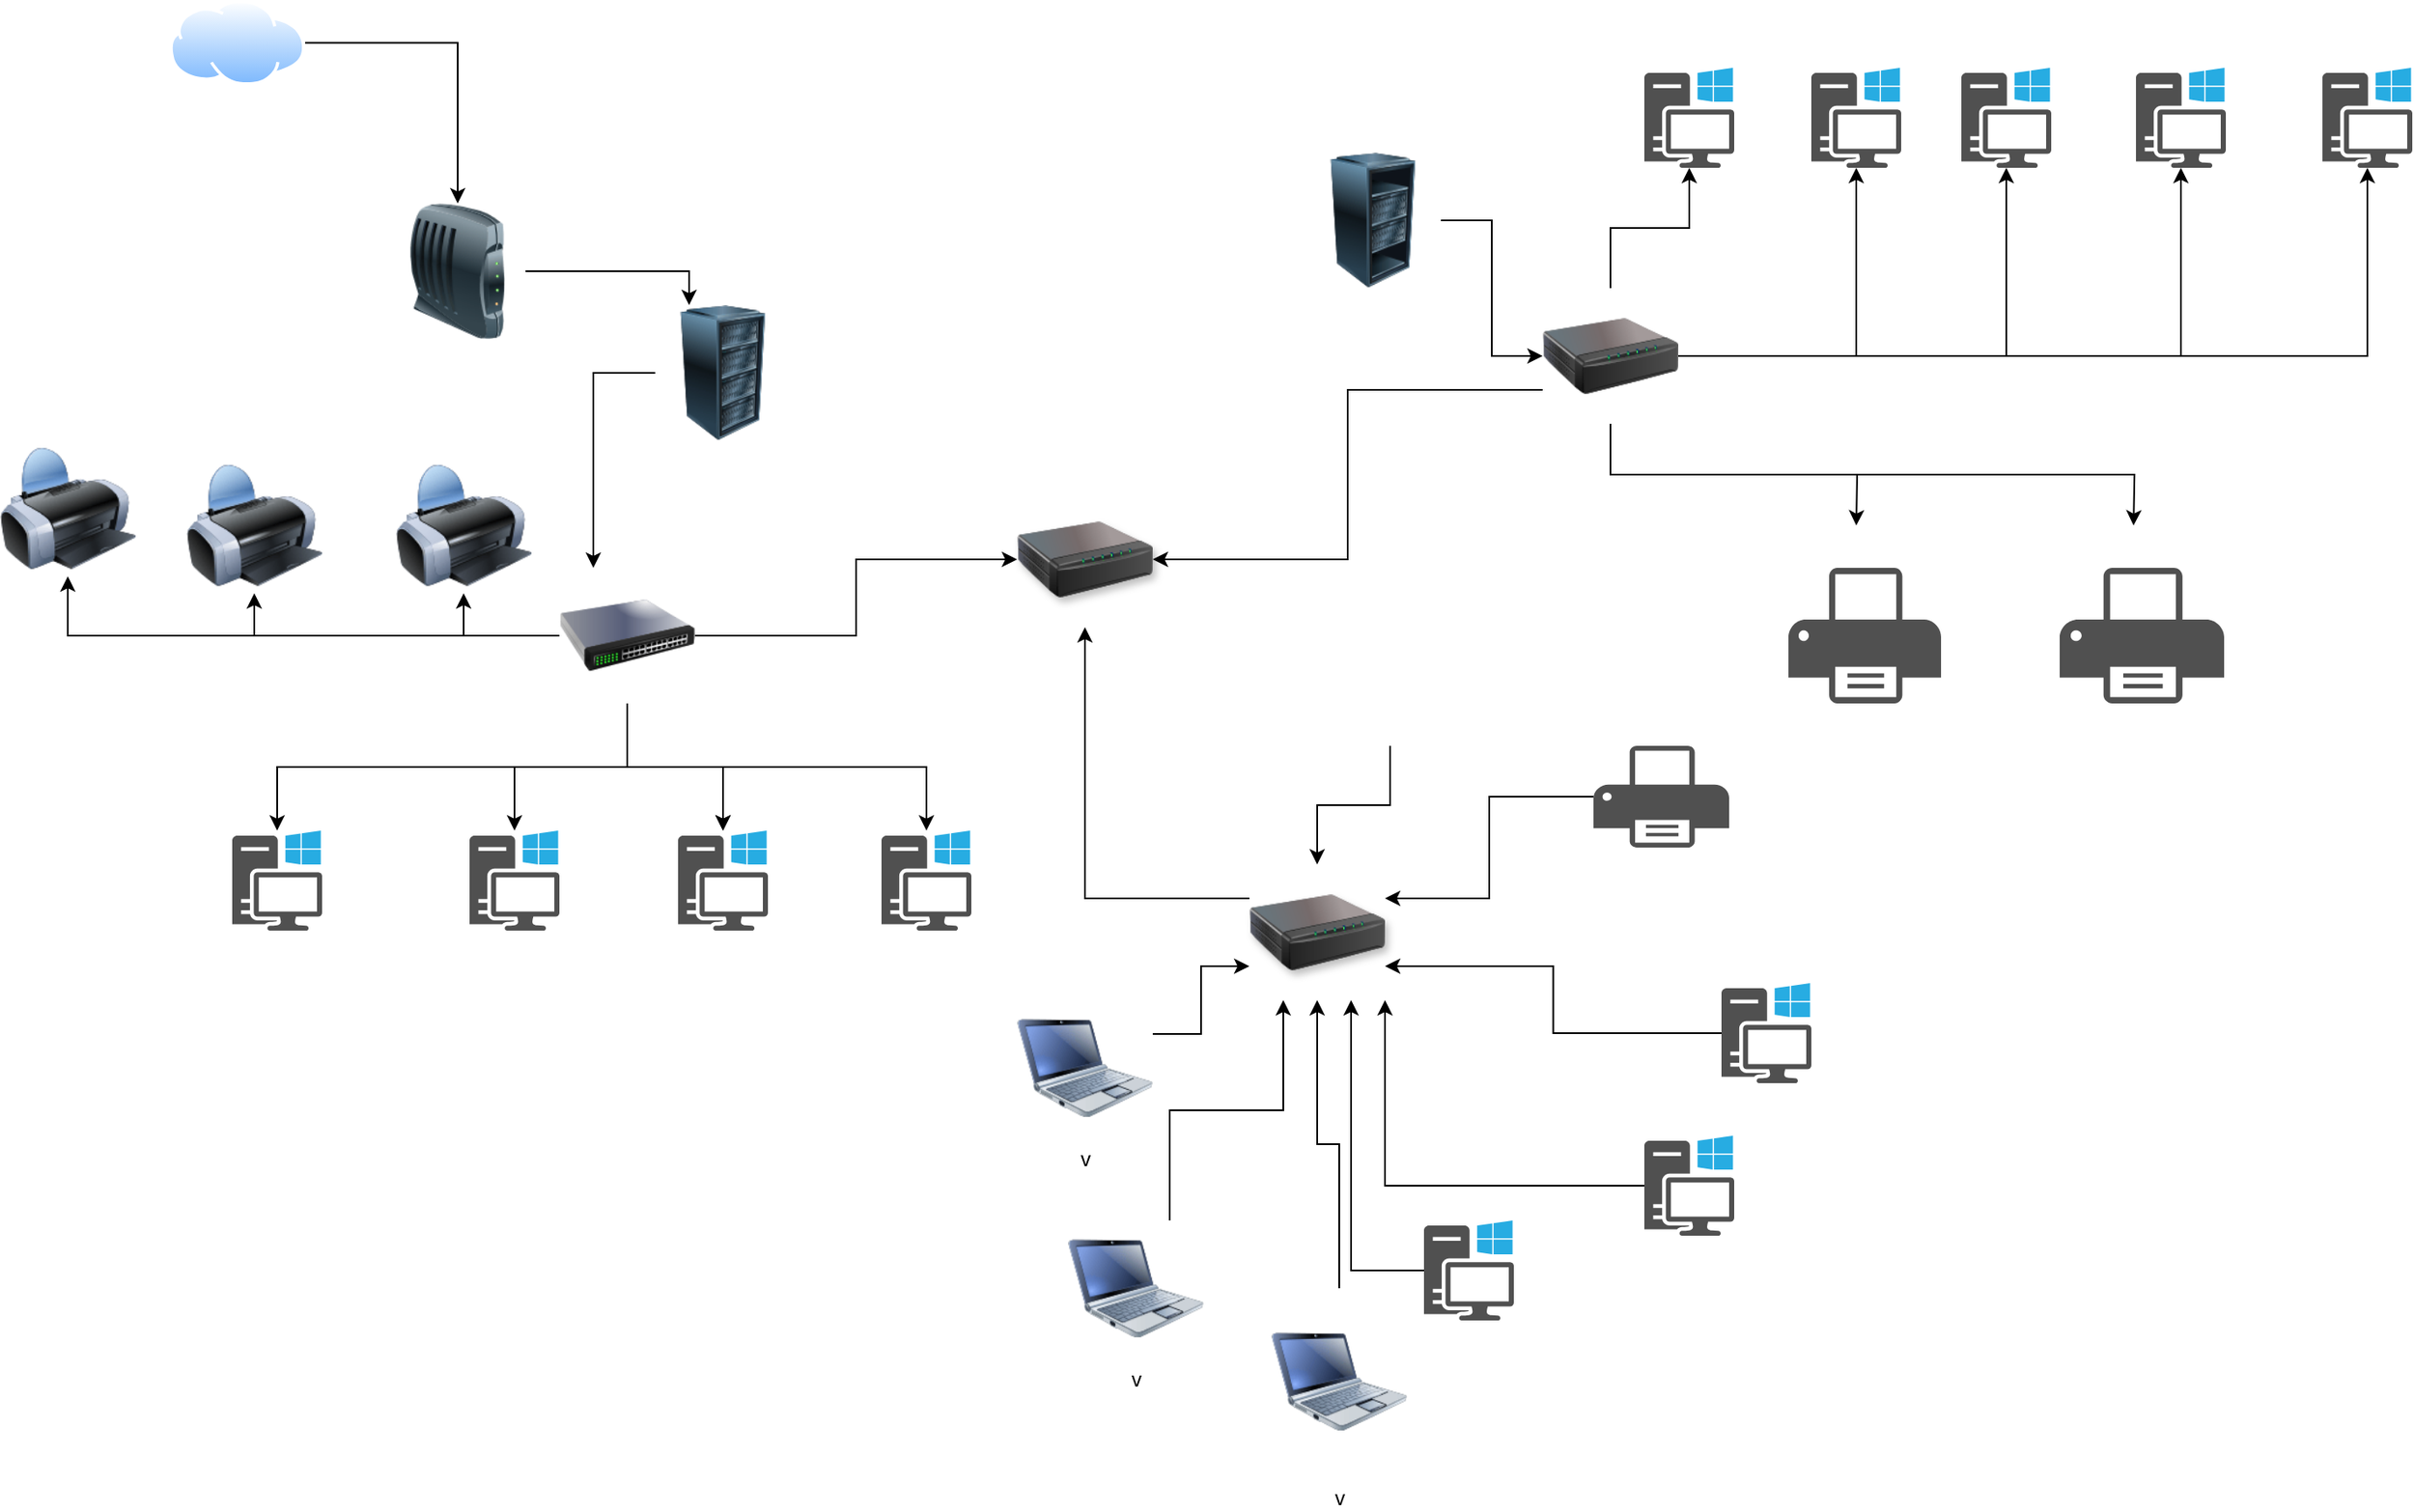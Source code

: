 <mxfile version="23.1.1" type="device">
  <diagram name="Página-1" id="FnXcEy9oX77HTSjjAbPD">
    <mxGraphModel dx="1500" dy="807" grid="1" gridSize="10" guides="1" tooltips="1" connect="1" arrows="1" fold="1" page="1" pageScale="1" pageWidth="827" pageHeight="1169" math="0" shadow="0">
      <root>
        <mxCell id="0" />
        <mxCell id="1" parent="0" />
        <mxCell id="H92qAV2mX9yL8JqTNqup-61" style="edgeStyle=orthogonalEdgeStyle;rounded=0;orthogonalLoop=1;jettySize=auto;html=1;exitX=1;exitY=0.5;exitDx=0;exitDy=0;" edge="1" parent="1" source="H92qAV2mX9yL8JqTNqup-21" target="H92qAV2mX9yL8JqTNqup-22">
          <mxGeometry relative="1" as="geometry" />
        </mxCell>
        <mxCell id="H92qAV2mX9yL8JqTNqup-21" value="" style="image;aspect=fixed;perimeter=ellipsePerimeter;html=1;align=center;shadow=0;dashed=0;spacingTop=3;image=img/lib/active_directory/internet_cloud.svg;" vertex="1" parent="1">
          <mxGeometry x="110" y="170" width="80" height="50.4" as="geometry" />
        </mxCell>
        <mxCell id="H92qAV2mX9yL8JqTNqup-45" style="edgeStyle=orthogonalEdgeStyle;rounded=0;orthogonalLoop=1;jettySize=auto;html=1;exitX=1;exitY=0.5;exitDx=0;exitDy=0;entryX=0.25;entryY=0;entryDx=0;entryDy=0;" edge="1" parent="1" source="H92qAV2mX9yL8JqTNqup-22" target="H92qAV2mX9yL8JqTNqup-24">
          <mxGeometry relative="1" as="geometry" />
        </mxCell>
        <mxCell id="H92qAV2mX9yL8JqTNqup-22" value="" style="image;html=1;image=img/lib/clip_art/networking/Modem_128x128.png" vertex="1" parent="1">
          <mxGeometry x="240" y="290" width="80" height="80" as="geometry" />
        </mxCell>
        <mxCell id="H92qAV2mX9yL8JqTNqup-85" style="edgeStyle=orthogonalEdgeStyle;rounded=0;orthogonalLoop=1;jettySize=auto;html=1;exitX=0;exitY=0.5;exitDx=0;exitDy=0;entryX=0.25;entryY=0;entryDx=0;entryDy=0;" edge="1" parent="1" source="H92qAV2mX9yL8JqTNqup-24" target="H92qAV2mX9yL8JqTNqup-28">
          <mxGeometry relative="1" as="geometry" />
        </mxCell>
        <mxCell id="H92qAV2mX9yL8JqTNqup-24" value="" style="image;html=1;image=img/lib/clip_art/computers/Server_Rack_128x128.png" vertex="1" parent="1">
          <mxGeometry x="396.5" y="350" width="80" height="80" as="geometry" />
        </mxCell>
        <mxCell id="H92qAV2mX9yL8JqTNqup-47" style="edgeStyle=orthogonalEdgeStyle;rounded=0;orthogonalLoop=1;jettySize=auto;html=1;exitX=0;exitY=0.5;exitDx=0;exitDy=0;entryX=0.5;entryY=1;entryDx=0;entryDy=0;" edge="1" parent="1" source="H92qAV2mX9yL8JqTNqup-28" target="H92qAV2mX9yL8JqTNqup-34">
          <mxGeometry relative="1" as="geometry" />
        </mxCell>
        <mxCell id="H92qAV2mX9yL8JqTNqup-48" style="edgeStyle=orthogonalEdgeStyle;rounded=0;orthogonalLoop=1;jettySize=auto;html=1;exitX=0;exitY=0.5;exitDx=0;exitDy=0;entryX=0.5;entryY=1;entryDx=0;entryDy=0;" edge="1" parent="1" source="H92qAV2mX9yL8JqTNqup-28" target="H92qAV2mX9yL8JqTNqup-35">
          <mxGeometry relative="1" as="geometry" />
        </mxCell>
        <mxCell id="H92qAV2mX9yL8JqTNqup-49" style="edgeStyle=orthogonalEdgeStyle;rounded=0;orthogonalLoop=1;jettySize=auto;html=1;exitX=0;exitY=0.5;exitDx=0;exitDy=0;entryX=0.5;entryY=1;entryDx=0;entryDy=0;" edge="1" parent="1" source="H92qAV2mX9yL8JqTNqup-28" target="H92qAV2mX9yL8JqTNqup-46">
          <mxGeometry relative="1" as="geometry" />
        </mxCell>
        <mxCell id="H92qAV2mX9yL8JqTNqup-53" style="edgeStyle=orthogonalEdgeStyle;rounded=0;orthogonalLoop=1;jettySize=auto;html=1;exitX=0.5;exitY=1;exitDx=0;exitDy=0;" edge="1" parent="1" source="H92qAV2mX9yL8JqTNqup-28" target="H92qAV2mX9yL8JqTNqup-41">
          <mxGeometry relative="1" as="geometry" />
        </mxCell>
        <mxCell id="H92qAV2mX9yL8JqTNqup-54" style="edgeStyle=orthogonalEdgeStyle;rounded=0;orthogonalLoop=1;jettySize=auto;html=1;exitX=0.5;exitY=1;exitDx=0;exitDy=0;" edge="1" parent="1" source="H92qAV2mX9yL8JqTNqup-28" target="H92qAV2mX9yL8JqTNqup-42">
          <mxGeometry relative="1" as="geometry" />
        </mxCell>
        <mxCell id="H92qAV2mX9yL8JqTNqup-55" style="edgeStyle=orthogonalEdgeStyle;rounded=0;orthogonalLoop=1;jettySize=auto;html=1;exitX=0.5;exitY=1;exitDx=0;exitDy=0;" edge="1" parent="1" source="H92qAV2mX9yL8JqTNqup-28" target="H92qAV2mX9yL8JqTNqup-43">
          <mxGeometry relative="1" as="geometry" />
        </mxCell>
        <mxCell id="H92qAV2mX9yL8JqTNqup-59" style="edgeStyle=orthogonalEdgeStyle;rounded=0;orthogonalLoop=1;jettySize=auto;html=1;exitX=0.5;exitY=1;exitDx=0;exitDy=0;" edge="1" parent="1" source="H92qAV2mX9yL8JqTNqup-28" target="H92qAV2mX9yL8JqTNqup-44">
          <mxGeometry relative="1" as="geometry" />
        </mxCell>
        <mxCell id="H92qAV2mX9yL8JqTNqup-107" style="edgeStyle=orthogonalEdgeStyle;rounded=0;orthogonalLoop=1;jettySize=auto;html=1;exitX=1;exitY=0.5;exitDx=0;exitDy=0;entryX=0;entryY=0.5;entryDx=0;entryDy=0;" edge="1" parent="1" source="H92qAV2mX9yL8JqTNqup-28" target="H92qAV2mX9yL8JqTNqup-89">
          <mxGeometry relative="1" as="geometry" />
        </mxCell>
        <mxCell id="H92qAV2mX9yL8JqTNqup-28" value="" style="image;html=1;image=img/lib/clip_art/networking/Switch_128x128.png" vertex="1" parent="1">
          <mxGeometry x="340" y="505" width="80" height="80" as="geometry" />
        </mxCell>
        <mxCell id="H92qAV2mX9yL8JqTNqup-91" style="edgeStyle=orthogonalEdgeStyle;rounded=0;orthogonalLoop=1;jettySize=auto;html=1;exitX=0.25;exitY=1;exitDx=0;exitDy=0;entryX=0.5;entryY=0;entryDx=0;entryDy=0;" edge="1" parent="1" source="H92qAV2mX9yL8JqTNqup-31" target="H92qAV2mX9yL8JqTNqup-90">
          <mxGeometry relative="1" as="geometry" />
        </mxCell>
        <mxCell id="H92qAV2mX9yL8JqTNqup-31" value="" style="shape=image;html=1;verticalAlign=top;verticalLabelPosition=bottom;labelBackgroundColor=#ffffff;imageAspect=0;aspect=fixed;image=https://cdn4.iconfinder.com/data/icons/ios-web-user-interface-multi-circle-flat-vol-2/512/Archive_archives_files_hosting_database_server_storage-128.png" vertex="1" parent="1">
          <mxGeometry x="810" y="530" width="80" height="80" as="geometry" />
        </mxCell>
        <mxCell id="H92qAV2mX9yL8JqTNqup-34" value="" style="image;html=1;image=img/lib/clip_art/computers/Printer_128x128.png" vertex="1" parent="1">
          <mxGeometry x="10" y="430" width="80" height="80" as="geometry" />
        </mxCell>
        <mxCell id="H92qAV2mX9yL8JqTNqup-35" value="" style="image;html=1;image=img/lib/clip_art/computers/Printer_128x128.png" vertex="1" parent="1">
          <mxGeometry x="120" y="440" width="80" height="80" as="geometry" />
        </mxCell>
        <mxCell id="H92qAV2mX9yL8JqTNqup-41" value="" style="sketch=0;pointerEvents=1;shadow=0;dashed=0;html=1;strokeColor=none;fillColor=#505050;labelPosition=center;verticalLabelPosition=bottom;verticalAlign=top;outlineConnect=0;align=center;shape=mxgraph.office.devices.workstation_pc;" vertex="1" parent="1">
          <mxGeometry x="147" y="660" width="53" height="59" as="geometry" />
        </mxCell>
        <mxCell id="H92qAV2mX9yL8JqTNqup-42" value="" style="sketch=0;pointerEvents=1;shadow=0;dashed=0;html=1;strokeColor=none;fillColor=#505050;labelPosition=center;verticalLabelPosition=bottom;verticalAlign=top;outlineConnect=0;align=center;shape=mxgraph.office.devices.workstation_pc;" vertex="1" parent="1">
          <mxGeometry x="287" y="660" width="53" height="59" as="geometry" />
        </mxCell>
        <mxCell id="H92qAV2mX9yL8JqTNqup-44" value="" style="sketch=0;pointerEvents=1;shadow=0;dashed=0;html=1;strokeColor=none;fillColor=#505050;labelPosition=center;verticalLabelPosition=bottom;verticalAlign=top;outlineConnect=0;align=center;shape=mxgraph.office.devices.workstation_pc;" vertex="1" parent="1">
          <mxGeometry x="530" y="660" width="53" height="59" as="geometry" />
        </mxCell>
        <mxCell id="H92qAV2mX9yL8JqTNqup-46" value="" style="image;html=1;image=img/lib/clip_art/computers/Printer_128x128.png" vertex="1" parent="1">
          <mxGeometry x="243.5" y="440" width="80" height="80" as="geometry" />
        </mxCell>
        <mxCell id="H92qAV2mX9yL8JqTNqup-76" style="edgeStyle=orthogonalEdgeStyle;rounded=0;orthogonalLoop=1;jettySize=auto;html=1;exitX=0.5;exitY=1;exitDx=0;exitDy=0;" edge="1" parent="1" source="H92qAV2mX9yL8JqTNqup-57">
          <mxGeometry relative="1" as="geometry">
            <mxPoint x="1268.571" y="480" as="targetPoint" />
          </mxGeometry>
        </mxCell>
        <mxCell id="H92qAV2mX9yL8JqTNqup-77" style="edgeStyle=orthogonalEdgeStyle;rounded=0;orthogonalLoop=1;jettySize=auto;html=1;exitX=0.5;exitY=1;exitDx=0;exitDy=0;" edge="1" parent="1" source="H92qAV2mX9yL8JqTNqup-57">
          <mxGeometry relative="1" as="geometry">
            <mxPoint x="1105" y="480" as="targetPoint" />
          </mxGeometry>
        </mxCell>
        <mxCell id="H92qAV2mX9yL8JqTNqup-78" style="edgeStyle=orthogonalEdgeStyle;rounded=0;orthogonalLoop=1;jettySize=auto;html=1;exitX=1;exitY=0.5;exitDx=0;exitDy=0;" edge="1" parent="1" source="H92qAV2mX9yL8JqTNqup-57" target="H92qAV2mX9yL8JqTNqup-65">
          <mxGeometry relative="1" as="geometry" />
        </mxCell>
        <mxCell id="H92qAV2mX9yL8JqTNqup-79" style="edgeStyle=orthogonalEdgeStyle;rounded=0;orthogonalLoop=1;jettySize=auto;html=1;exitX=1;exitY=0.5;exitDx=0;exitDy=0;" edge="1" parent="1" source="H92qAV2mX9yL8JqTNqup-57" target="H92qAV2mX9yL8JqTNqup-66">
          <mxGeometry relative="1" as="geometry" />
        </mxCell>
        <mxCell id="H92qAV2mX9yL8JqTNqup-80" style="edgeStyle=orthogonalEdgeStyle;rounded=0;orthogonalLoop=1;jettySize=auto;html=1;exitX=1;exitY=0.5;exitDx=0;exitDy=0;" edge="1" parent="1" source="H92qAV2mX9yL8JqTNqup-57" target="H92qAV2mX9yL8JqTNqup-70">
          <mxGeometry relative="1" as="geometry" />
        </mxCell>
        <mxCell id="H92qAV2mX9yL8JqTNqup-81" style="edgeStyle=orthogonalEdgeStyle;rounded=0;orthogonalLoop=1;jettySize=auto;html=1;exitX=1;exitY=0.5;exitDx=0;exitDy=0;" edge="1" parent="1" source="H92qAV2mX9yL8JqTNqup-57" target="H92qAV2mX9yL8JqTNqup-69">
          <mxGeometry relative="1" as="geometry" />
        </mxCell>
        <mxCell id="H92qAV2mX9yL8JqTNqup-83" style="edgeStyle=orthogonalEdgeStyle;rounded=0;orthogonalLoop=1;jettySize=auto;html=1;exitX=0.5;exitY=0;exitDx=0;exitDy=0;" edge="1" parent="1" source="H92qAV2mX9yL8JqTNqup-57" target="H92qAV2mX9yL8JqTNqup-67">
          <mxGeometry relative="1" as="geometry" />
        </mxCell>
        <mxCell id="H92qAV2mX9yL8JqTNqup-58" value="" style="edgeStyle=orthogonalEdgeStyle;rounded=0;orthogonalLoop=1;jettySize=auto;html=1;exitX=0.5;exitY=1;exitDx=0;exitDy=0;" edge="1" parent="1" source="H92qAV2mX9yL8JqTNqup-28" target="H92qAV2mX9yL8JqTNqup-43">
          <mxGeometry relative="1" as="geometry">
            <mxPoint x="380" y="585" as="sourcePoint" />
            <mxPoint x="697" y="770" as="targetPoint" />
          </mxGeometry>
        </mxCell>
        <mxCell id="H92qAV2mX9yL8JqTNqup-43" value="" style="sketch=0;pointerEvents=1;shadow=0;dashed=0;html=1;strokeColor=none;fillColor=#505050;labelPosition=center;verticalLabelPosition=bottom;verticalAlign=top;outlineConnect=0;align=center;shape=mxgraph.office.devices.workstation_pc;" vertex="1" parent="1">
          <mxGeometry x="410" y="660" width="53" height="59" as="geometry" />
        </mxCell>
        <mxCell id="H92qAV2mX9yL8JqTNqup-65" value="" style="sketch=0;pointerEvents=1;shadow=0;dashed=0;html=1;strokeColor=none;fillColor=#505050;labelPosition=center;verticalLabelPosition=bottom;verticalAlign=top;outlineConnect=0;align=center;shape=mxgraph.office.devices.workstation_pc;" vertex="1" parent="1">
          <mxGeometry x="1380" y="210" width="53" height="59" as="geometry" />
        </mxCell>
        <mxCell id="H92qAV2mX9yL8JqTNqup-66" value="" style="sketch=0;pointerEvents=1;shadow=0;dashed=0;html=1;strokeColor=none;fillColor=#505050;labelPosition=center;verticalLabelPosition=bottom;verticalAlign=top;outlineConnect=0;align=center;shape=mxgraph.office.devices.workstation_pc;" vertex="1" parent="1">
          <mxGeometry x="1270" y="210" width="53" height="59" as="geometry" />
        </mxCell>
        <mxCell id="H92qAV2mX9yL8JqTNqup-67" value="" style="sketch=0;pointerEvents=1;shadow=0;dashed=0;html=1;strokeColor=none;fillColor=#505050;labelPosition=center;verticalLabelPosition=bottom;verticalAlign=top;outlineConnect=0;align=center;shape=mxgraph.office.devices.workstation_pc;" vertex="1" parent="1">
          <mxGeometry x="980" y="210" width="53" height="59" as="geometry" />
        </mxCell>
        <mxCell id="H92qAV2mX9yL8JqTNqup-69" value="" style="sketch=0;pointerEvents=1;shadow=0;dashed=0;html=1;strokeColor=none;fillColor=#505050;labelPosition=center;verticalLabelPosition=bottom;verticalAlign=top;outlineConnect=0;align=center;shape=mxgraph.office.devices.workstation_pc;" vertex="1" parent="1">
          <mxGeometry x="1078.5" y="210" width="53" height="59" as="geometry" />
        </mxCell>
        <mxCell id="H92qAV2mX9yL8JqTNqup-70" value="" style="sketch=0;pointerEvents=1;shadow=0;dashed=0;html=1;strokeColor=none;fillColor=#505050;labelPosition=center;verticalLabelPosition=bottom;verticalAlign=top;outlineConnect=0;align=center;shape=mxgraph.office.devices.workstation_pc;" vertex="1" parent="1">
          <mxGeometry x="1167" y="210" width="53" height="59" as="geometry" />
        </mxCell>
        <mxCell id="H92qAV2mX9yL8JqTNqup-74" value="" style="sketch=0;pointerEvents=1;shadow=0;dashed=0;html=1;strokeColor=none;fillColor=#505050;labelPosition=center;verticalLabelPosition=bottom;verticalAlign=top;outlineConnect=0;align=center;shape=mxgraph.office.devices.printer;" vertex="1" parent="1">
          <mxGeometry x="1065" y="505" width="90" height="80" as="geometry" />
        </mxCell>
        <mxCell id="H92qAV2mX9yL8JqTNqup-75" value="" style="sketch=0;pointerEvents=1;shadow=0;dashed=0;html=1;strokeColor=none;fillColor=#505050;labelPosition=center;verticalLabelPosition=bottom;verticalAlign=top;outlineConnect=0;align=center;shape=mxgraph.office.devices.printer;" vertex="1" parent="1">
          <mxGeometry x="1225" y="505" width="97" height="80" as="geometry" />
        </mxCell>
        <mxCell id="H92qAV2mX9yL8JqTNqup-96" style="edgeStyle=orthogonalEdgeStyle;rounded=0;orthogonalLoop=1;jettySize=auto;html=1;exitX=0.75;exitY=0;exitDx=0;exitDy=0;entryX=0.25;entryY=1;entryDx=0;entryDy=0;" edge="1" parent="1" source="H92qAV2mX9yL8JqTNqup-86" target="H92qAV2mX9yL8JqTNqup-90">
          <mxGeometry relative="1" as="geometry" />
        </mxCell>
        <mxCell id="H92qAV2mX9yL8JqTNqup-86" value="v" style="image;html=1;image=img/lib/clip_art/computers/Netbook_128x128.png" vertex="1" parent="1">
          <mxGeometry x="640" y="890" width="80" height="80" as="geometry" />
        </mxCell>
        <mxCell id="H92qAV2mX9yL8JqTNqup-88" style="edgeStyle=orthogonalEdgeStyle;rounded=0;orthogonalLoop=1;jettySize=auto;html=1;entryX=0;entryY=0.5;entryDx=0;entryDy=0;" edge="1" parent="1" source="H92qAV2mX9yL8JqTNqup-87" target="H92qAV2mX9yL8JqTNqup-57">
          <mxGeometry relative="1" as="geometry" />
        </mxCell>
        <mxCell id="H92qAV2mX9yL8JqTNqup-87" value="" style="image;html=1;image=img/lib/clip_art/computers/Server_Rack_Partial_128x128.png" vertex="1" parent="1">
          <mxGeometry x="780" y="260" width="80" height="80" as="geometry" />
        </mxCell>
        <mxCell id="H92qAV2mX9yL8JqTNqup-89" value="" style="image;html=1;image=img/lib/clip_art/networking/Print_Server_128x128.png;shadow=1;" vertex="1" parent="1">
          <mxGeometry x="610" y="460" width="80" height="80" as="geometry" />
        </mxCell>
        <mxCell id="H92qAV2mX9yL8JqTNqup-106" style="edgeStyle=orthogonalEdgeStyle;rounded=0;orthogonalLoop=1;jettySize=auto;html=1;exitX=0;exitY=0.75;exitDx=0;exitDy=0;entryX=1;entryY=0.5;entryDx=0;entryDy=0;" edge="1" parent="1" source="H92qAV2mX9yL8JqTNqup-57" target="H92qAV2mX9yL8JqTNqup-89">
          <mxGeometry relative="1" as="geometry" />
        </mxCell>
        <mxCell id="H92qAV2mX9yL8JqTNqup-57" value="" style="image;html=1;image=img/lib/clip_art/networking/Print_Server_128x128.png" vertex="1" parent="1">
          <mxGeometry x="920" y="340" width="80" height="80" as="geometry" />
        </mxCell>
        <mxCell id="H92qAV2mX9yL8JqTNqup-108" style="edgeStyle=orthogonalEdgeStyle;rounded=0;orthogonalLoop=1;jettySize=auto;html=1;exitX=0;exitY=0.25;exitDx=0;exitDy=0;" edge="1" parent="1" source="H92qAV2mX9yL8JqTNqup-90" target="H92qAV2mX9yL8JqTNqup-89">
          <mxGeometry relative="1" as="geometry" />
        </mxCell>
        <mxCell id="H92qAV2mX9yL8JqTNqup-90" value="" style="image;html=1;image=img/lib/clip_art/networking/Print_Server_128x128.png;shadow=1;" vertex="1" parent="1">
          <mxGeometry x="747" y="680" width="80" height="80" as="geometry" />
        </mxCell>
        <mxCell id="H92qAV2mX9yL8JqTNqup-95" style="edgeStyle=orthogonalEdgeStyle;rounded=0;orthogonalLoop=1;jettySize=auto;html=1;exitX=0.5;exitY=0;exitDx=0;exitDy=0;" edge="1" parent="1" source="H92qAV2mX9yL8JqTNqup-93" target="H92qAV2mX9yL8JqTNqup-90">
          <mxGeometry relative="1" as="geometry" />
        </mxCell>
        <mxCell id="H92qAV2mX9yL8JqTNqup-93" value="v" style="image;html=1;image=img/lib/clip_art/computers/Netbook_128x128.png" vertex="1" parent="1">
          <mxGeometry x="760" y="930" width="80" height="110" as="geometry" />
        </mxCell>
        <mxCell id="H92qAV2mX9yL8JqTNqup-97" style="edgeStyle=orthogonalEdgeStyle;rounded=0;orthogonalLoop=1;jettySize=auto;html=1;exitX=1;exitY=0.25;exitDx=0;exitDy=0;entryX=0;entryY=0.75;entryDx=0;entryDy=0;" edge="1" parent="1" source="H92qAV2mX9yL8JqTNqup-94" target="H92qAV2mX9yL8JqTNqup-90">
          <mxGeometry relative="1" as="geometry" />
        </mxCell>
        <mxCell id="H92qAV2mX9yL8JqTNqup-94" value="v" style="image;html=1;image=img/lib/clip_art/computers/Netbook_128x128.png" vertex="1" parent="1">
          <mxGeometry x="610" y="760" width="80" height="80" as="geometry" />
        </mxCell>
        <mxCell id="H92qAV2mX9yL8JqTNqup-103" style="edgeStyle=orthogonalEdgeStyle;rounded=0;orthogonalLoop=1;jettySize=auto;html=1;entryX=1;entryY=0.75;entryDx=0;entryDy=0;" edge="1" parent="1" source="H92qAV2mX9yL8JqTNqup-98" target="H92qAV2mX9yL8JqTNqup-90">
          <mxGeometry relative="1" as="geometry" />
        </mxCell>
        <mxCell id="H92qAV2mX9yL8JqTNqup-98" value="" style="sketch=0;pointerEvents=1;shadow=0;dashed=0;html=1;strokeColor=none;fillColor=#505050;labelPosition=center;verticalLabelPosition=bottom;verticalAlign=top;outlineConnect=0;align=center;shape=mxgraph.office.devices.workstation_pc;" vertex="1" parent="1">
          <mxGeometry x="1025.5" y="750" width="53" height="59" as="geometry" />
        </mxCell>
        <mxCell id="H92qAV2mX9yL8JqTNqup-101" style="edgeStyle=orthogonalEdgeStyle;rounded=0;orthogonalLoop=1;jettySize=auto;html=1;entryX=0.75;entryY=1;entryDx=0;entryDy=0;" edge="1" parent="1" source="H92qAV2mX9yL8JqTNqup-99" target="H92qAV2mX9yL8JqTNqup-90">
          <mxGeometry relative="1" as="geometry" />
        </mxCell>
        <mxCell id="H92qAV2mX9yL8JqTNqup-99" value="" style="sketch=0;pointerEvents=1;shadow=0;dashed=0;html=1;strokeColor=none;fillColor=#505050;labelPosition=center;verticalLabelPosition=bottom;verticalAlign=top;outlineConnect=0;align=center;shape=mxgraph.office.devices.workstation_pc;" vertex="1" parent="1">
          <mxGeometry x="850" y="890" width="53" height="59" as="geometry" />
        </mxCell>
        <mxCell id="H92qAV2mX9yL8JqTNqup-102" style="edgeStyle=orthogonalEdgeStyle;rounded=0;orthogonalLoop=1;jettySize=auto;html=1;entryX=1;entryY=1;entryDx=0;entryDy=0;" edge="1" parent="1" source="H92qAV2mX9yL8JqTNqup-100" target="H92qAV2mX9yL8JqTNqup-90">
          <mxGeometry relative="1" as="geometry" />
        </mxCell>
        <mxCell id="H92qAV2mX9yL8JqTNqup-100" value="" style="sketch=0;pointerEvents=1;shadow=0;dashed=0;html=1;strokeColor=none;fillColor=#505050;labelPosition=center;verticalLabelPosition=bottom;verticalAlign=top;outlineConnect=0;align=center;shape=mxgraph.office.devices.workstation_pc;" vertex="1" parent="1">
          <mxGeometry x="980" y="840" width="53" height="59" as="geometry" />
        </mxCell>
        <mxCell id="H92qAV2mX9yL8JqTNqup-105" style="edgeStyle=orthogonalEdgeStyle;rounded=0;orthogonalLoop=1;jettySize=auto;html=1;entryX=1;entryY=0.25;entryDx=0;entryDy=0;" edge="1" parent="1" source="H92qAV2mX9yL8JqTNqup-104" target="H92qAV2mX9yL8JqTNqup-90">
          <mxGeometry relative="1" as="geometry" />
        </mxCell>
        <mxCell id="H92qAV2mX9yL8JqTNqup-104" value="" style="sketch=0;pointerEvents=1;shadow=0;dashed=0;html=1;strokeColor=none;fillColor=#505050;labelPosition=center;verticalLabelPosition=bottom;verticalAlign=top;outlineConnect=0;align=center;shape=mxgraph.office.devices.printer;" vertex="1" parent="1">
          <mxGeometry x="950" y="610" width="80" height="60" as="geometry" />
        </mxCell>
      </root>
    </mxGraphModel>
  </diagram>
</mxfile>
